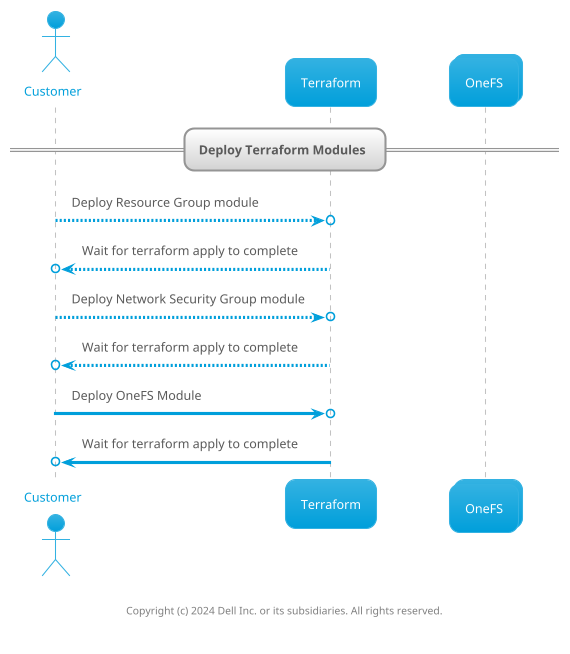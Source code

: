 @startuml complete-powerscale-cluster-sequence

!theme bluegray

actor Customer

participant Terraform
collections OneFS

== Deploy Terraform Modules ==
Customer -->o Terraform: Deploy Resource Group module
Terraform -->o  Customer: Wait for terraform apply to complete
Customer -->o  Terraform: Deploy Network Security Group module
Terraform -->o  Customer: Wait for terraform apply to complete
Customer ->o  Terraform: Deploy OneFS Module
Terraform ->o  Customer: Wait for terraform apply to complete

footer <font color=gray>Copyright (c) 2024 Dell Inc. or its subsidiaries. All rights reserved.
@enduml